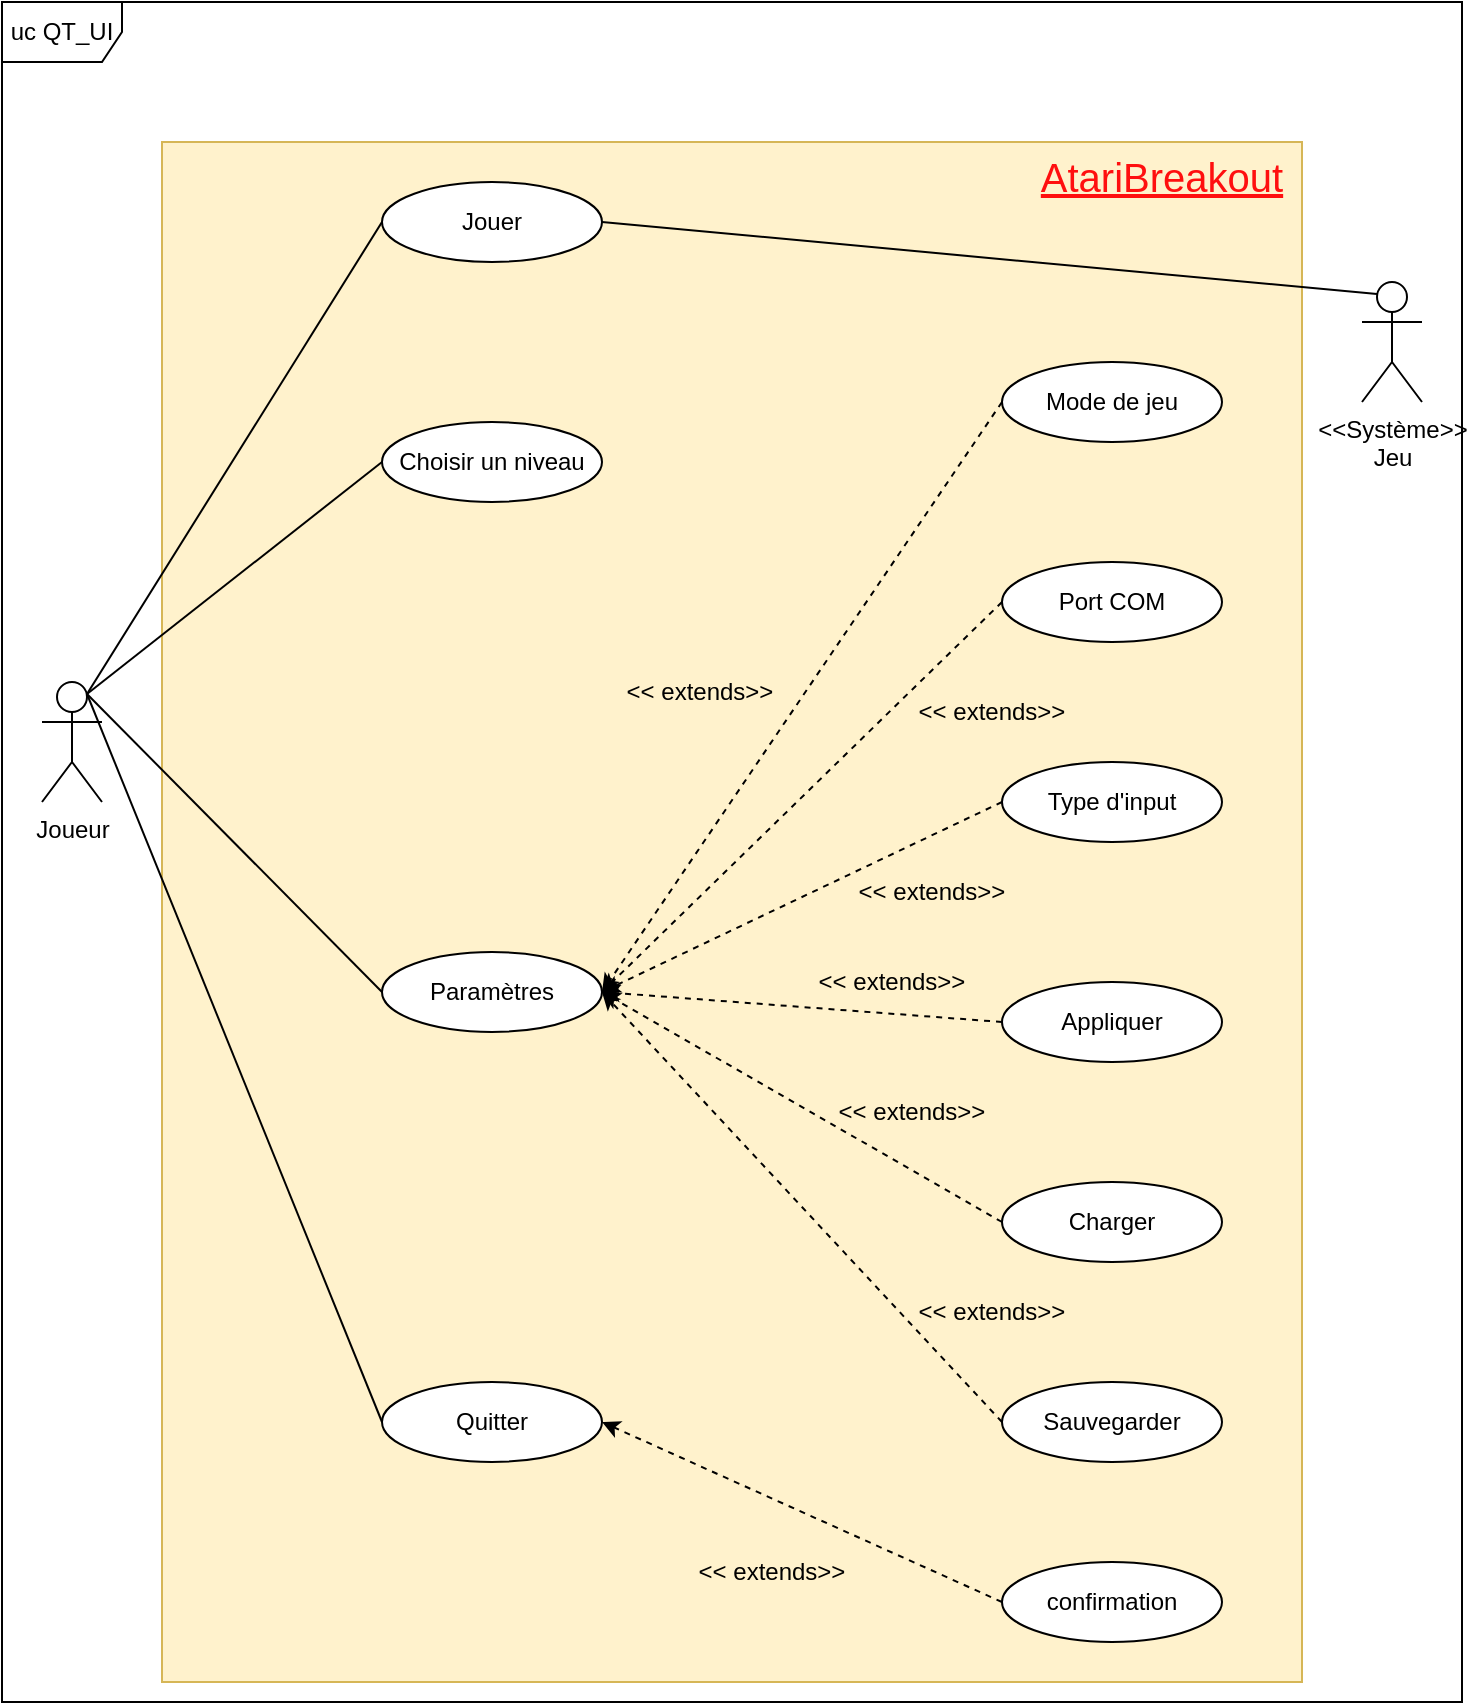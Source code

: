 <mxfile version="21.1.7" type="device">
  <diagram name="Page-1" id="2BtVdLwP-3EYQRmhVhvP">
    <mxGraphModel dx="1313" dy="726" grid="1" gridSize="10" guides="1" tooltips="1" connect="1" arrows="1" fold="1" page="1" pageScale="1" pageWidth="827" pageHeight="1169" math="0" shadow="0">
      <root>
        <mxCell id="0" />
        <mxCell id="1" parent="0" />
        <mxCell id="sBziASWLmKaQjnyZyo9N-38" value="" style="rounded=0;whiteSpace=wrap;html=1;fillColor=#fff2cc;strokeColor=#d6b656;align=right;" vertex="1" parent="1">
          <mxGeometry x="100" y="100" width="570" height="770" as="geometry" />
        </mxCell>
        <mxCell id="sBziASWLmKaQjnyZyo9N-1" value="Joueur" style="shape=umlActor;verticalLabelPosition=bottom;verticalAlign=top;html=1;outlineConnect=0;" vertex="1" parent="1">
          <mxGeometry x="40" y="370" width="30" height="60" as="geometry" />
        </mxCell>
        <mxCell id="sBziASWLmKaQjnyZyo9N-2" value="Jouer" style="ellipse;whiteSpace=wrap;html=1;" vertex="1" parent="1">
          <mxGeometry x="210" y="120" width="110" height="40" as="geometry" />
        </mxCell>
        <mxCell id="sBziASWLmKaQjnyZyo9N-3" value="Choisir un niveau" style="ellipse;whiteSpace=wrap;html=1;" vertex="1" parent="1">
          <mxGeometry x="210" y="240" width="110" height="40" as="geometry" />
        </mxCell>
        <mxCell id="sBziASWLmKaQjnyZyo9N-4" value="Paramètres" style="ellipse;whiteSpace=wrap;html=1;" vertex="1" parent="1">
          <mxGeometry x="210" y="505" width="110" height="40" as="geometry" />
        </mxCell>
        <mxCell id="sBziASWLmKaQjnyZyo9N-6" value="Quitter" style="ellipse;whiteSpace=wrap;html=1;" vertex="1" parent="1">
          <mxGeometry x="210" y="720" width="110" height="40" as="geometry" />
        </mxCell>
        <mxCell id="sBziASWLmKaQjnyZyo9N-7" value="confirmation" style="ellipse;whiteSpace=wrap;html=1;" vertex="1" parent="1">
          <mxGeometry x="520" y="810" width="110" height="40" as="geometry" />
        </mxCell>
        <mxCell id="sBziASWLmKaQjnyZyo9N-8" value="Mode de jeu" style="ellipse;whiteSpace=wrap;html=1;" vertex="1" parent="1">
          <mxGeometry x="520" y="210" width="110" height="40" as="geometry" />
        </mxCell>
        <mxCell id="sBziASWLmKaQjnyZyo9N-11" value="Port COM" style="ellipse;whiteSpace=wrap;html=1;" vertex="1" parent="1">
          <mxGeometry x="520" y="310" width="110" height="40" as="geometry" />
        </mxCell>
        <mxCell id="sBziASWLmKaQjnyZyo9N-12" value="Type d&#39;input" style="ellipse;whiteSpace=wrap;html=1;" vertex="1" parent="1">
          <mxGeometry x="520" y="410" width="110" height="40" as="geometry" />
        </mxCell>
        <mxCell id="sBziASWLmKaQjnyZyo9N-15" value="Charger" style="ellipse;whiteSpace=wrap;html=1;" vertex="1" parent="1">
          <mxGeometry x="520" y="620" width="110" height="40" as="geometry" />
        </mxCell>
        <mxCell id="sBziASWLmKaQjnyZyo9N-16" value="Appliquer" style="ellipse;whiteSpace=wrap;html=1;" vertex="1" parent="1">
          <mxGeometry x="520" y="520" width="110" height="40" as="geometry" />
        </mxCell>
        <mxCell id="sBziASWLmKaQjnyZyo9N-17" value="Sauvegarder" style="ellipse;whiteSpace=wrap;html=1;" vertex="1" parent="1">
          <mxGeometry x="520" y="720" width="110" height="40" as="geometry" />
        </mxCell>
        <mxCell id="sBziASWLmKaQjnyZyo9N-18" value="" style="endArrow=none;html=1;rounded=0;exitX=0.75;exitY=0.1;exitDx=0;exitDy=0;exitPerimeter=0;entryX=0;entryY=0.5;entryDx=0;entryDy=0;" edge="1" parent="1" source="sBziASWLmKaQjnyZyo9N-1" target="sBziASWLmKaQjnyZyo9N-2">
          <mxGeometry width="50" height="50" relative="1" as="geometry">
            <mxPoint x="110" y="220" as="sourcePoint" />
            <mxPoint x="160" y="170" as="targetPoint" />
          </mxGeometry>
        </mxCell>
        <mxCell id="sBziASWLmKaQjnyZyo9N-19" value="" style="endArrow=none;html=1;rounded=0;exitX=0.75;exitY=0.1;exitDx=0;exitDy=0;exitPerimeter=0;entryX=0;entryY=0.5;entryDx=0;entryDy=0;" edge="1" parent="1" source="sBziASWLmKaQjnyZyo9N-1" target="sBziASWLmKaQjnyZyo9N-3">
          <mxGeometry width="50" height="50" relative="1" as="geometry">
            <mxPoint x="93" y="246" as="sourcePoint" />
            <mxPoint x="220" y="150" as="targetPoint" />
          </mxGeometry>
        </mxCell>
        <mxCell id="sBziASWLmKaQjnyZyo9N-20" value="" style="endArrow=none;html=1;rounded=0;exitX=0.75;exitY=0.1;exitDx=0;exitDy=0;exitPerimeter=0;entryX=0;entryY=0.5;entryDx=0;entryDy=0;" edge="1" parent="1" source="sBziASWLmKaQjnyZyo9N-1" target="sBziASWLmKaQjnyZyo9N-4">
          <mxGeometry width="50" height="50" relative="1" as="geometry">
            <mxPoint x="93" y="246" as="sourcePoint" />
            <mxPoint x="220" y="270" as="targetPoint" />
          </mxGeometry>
        </mxCell>
        <mxCell id="sBziASWLmKaQjnyZyo9N-21" value="" style="endArrow=none;html=1;rounded=0;exitX=0.75;exitY=0.1;exitDx=0;exitDy=0;exitPerimeter=0;entryX=0;entryY=0.5;entryDx=0;entryDy=0;" edge="1" parent="1" source="sBziASWLmKaQjnyZyo9N-1" target="sBziASWLmKaQjnyZyo9N-6">
          <mxGeometry width="50" height="50" relative="1" as="geometry">
            <mxPoint x="93" y="246" as="sourcePoint" />
            <mxPoint x="220" y="535" as="targetPoint" />
          </mxGeometry>
        </mxCell>
        <mxCell id="sBziASWLmKaQjnyZyo9N-39" value="&lt;font size=&quot;1&quot; color=&quot;#ff0f0f&quot; style=&quot;&quot;&gt;&lt;u style=&quot;font-size: 20px;&quot;&gt;AtariBreakout&lt;/u&gt;&lt;/font&gt;" style="text;html=1;strokeColor=none;fillColor=none;align=center;verticalAlign=middle;whiteSpace=wrap;rounded=0;" vertex="1" parent="1">
          <mxGeometry x="530" y="100" width="140" height="34" as="geometry" />
        </mxCell>
        <mxCell id="sBziASWLmKaQjnyZyo9N-40" value="uc QT_UI" style="shape=umlFrame;whiteSpace=wrap;html=1;pointerEvents=0;" vertex="1" parent="1">
          <mxGeometry x="20" y="30" width="730" height="850" as="geometry" />
        </mxCell>
        <mxCell id="sBziASWLmKaQjnyZyo9N-41" value="&amp;lt;&amp;lt;Système&amp;gt;&amp;gt;&lt;br&gt;Jeu" style="shape=umlActor;verticalLabelPosition=bottom;verticalAlign=top;html=1;" vertex="1" parent="1">
          <mxGeometry x="700" y="170" width="30" height="60" as="geometry" />
        </mxCell>
        <mxCell id="sBziASWLmKaQjnyZyo9N-44" value="" style="endArrow=none;html=1;rounded=0;exitX=1;exitY=0.5;exitDx=0;exitDy=0;entryX=0.25;entryY=0.1;entryDx=0;entryDy=0;entryPerimeter=0;" edge="1" parent="1" source="sBziASWLmKaQjnyZyo9N-2" target="sBziASWLmKaQjnyZyo9N-41">
          <mxGeometry width="50" height="50" relative="1" as="geometry">
            <mxPoint x="390" y="190" as="sourcePoint" />
            <mxPoint x="770" y="170" as="targetPoint" />
          </mxGeometry>
        </mxCell>
        <mxCell id="sBziASWLmKaQjnyZyo9N-46" value="" style="html=1;labelBackgroundColor=#ffffff;startArrow=none;startFill=0;startSize=6;endArrow=classic;endFill=1;endSize=6;jettySize=auto;orthogonalLoop=1;strokeWidth=1;dashed=1;fontSize=14;rounded=0;entryX=1;entryY=0.5;entryDx=0;entryDy=0;exitX=0;exitY=0.5;exitDx=0;exitDy=0;" edge="1" parent="1" source="sBziASWLmKaQjnyZyo9N-8" target="sBziASWLmKaQjnyZyo9N-4">
          <mxGeometry width="60" height="60" relative="1" as="geometry">
            <mxPoint x="280" y="430" as="sourcePoint" />
            <mxPoint x="340" y="370" as="targetPoint" />
          </mxGeometry>
        </mxCell>
        <mxCell id="sBziASWLmKaQjnyZyo9N-47" value="&amp;lt;&amp;lt; extends&amp;gt;&amp;gt;" style="text;html=1;strokeColor=none;fillColor=none;align=center;verticalAlign=middle;whiteSpace=wrap;rounded=0;" vertex="1" parent="1">
          <mxGeometry x="324" y="360" width="90" height="30" as="geometry" />
        </mxCell>
        <mxCell id="sBziASWLmKaQjnyZyo9N-48" value="" style="html=1;labelBackgroundColor=#ffffff;startArrow=none;startFill=0;startSize=6;endArrow=classic;endFill=1;endSize=6;jettySize=auto;orthogonalLoop=1;strokeWidth=1;dashed=1;fontSize=14;rounded=0;entryX=1;entryY=0.5;entryDx=0;entryDy=0;exitX=0;exitY=0.5;exitDx=0;exitDy=0;" edge="1" parent="1" source="sBziASWLmKaQjnyZyo9N-11" target="sBziASWLmKaQjnyZyo9N-4">
          <mxGeometry width="60" height="60" relative="1" as="geometry">
            <mxPoint x="410" y="330" as="sourcePoint" />
            <mxPoint x="330" y="535" as="targetPoint" />
          </mxGeometry>
        </mxCell>
        <mxCell id="sBziASWLmKaQjnyZyo9N-49" value="" style="html=1;labelBackgroundColor=#ffffff;startArrow=none;startFill=0;startSize=6;endArrow=classic;endFill=1;endSize=6;jettySize=auto;orthogonalLoop=1;strokeWidth=1;dashed=1;fontSize=14;rounded=0;entryX=1;entryY=0.5;entryDx=0;entryDy=0;exitX=0;exitY=0.5;exitDx=0;exitDy=0;" edge="1" parent="1" source="sBziASWLmKaQjnyZyo9N-12" target="sBziASWLmKaQjnyZyo9N-4">
          <mxGeometry width="60" height="60" relative="1" as="geometry">
            <mxPoint x="410" y="410" as="sourcePoint" />
            <mxPoint x="330" y="535" as="targetPoint" />
          </mxGeometry>
        </mxCell>
        <mxCell id="sBziASWLmKaQjnyZyo9N-50" value="" style="html=1;labelBackgroundColor=#ffffff;startArrow=none;startFill=0;startSize=6;endArrow=classic;endFill=1;endSize=6;jettySize=auto;orthogonalLoop=1;strokeWidth=1;dashed=1;fontSize=14;rounded=0;entryX=1;entryY=0.5;entryDx=0;entryDy=0;exitX=0;exitY=0.5;exitDx=0;exitDy=0;" edge="1" parent="1" source="sBziASWLmKaQjnyZyo9N-16" target="sBziASWLmKaQjnyZyo9N-4">
          <mxGeometry width="60" height="60" relative="1" as="geometry">
            <mxPoint x="410" y="490" as="sourcePoint" />
            <mxPoint x="330" y="535" as="targetPoint" />
          </mxGeometry>
        </mxCell>
        <mxCell id="sBziASWLmKaQjnyZyo9N-51" value="" style="html=1;labelBackgroundColor=#ffffff;startArrow=none;startFill=0;startSize=6;endArrow=classic;endFill=1;endSize=6;jettySize=auto;orthogonalLoop=1;strokeWidth=1;dashed=1;fontSize=14;rounded=0;entryX=1;entryY=0.5;entryDx=0;entryDy=0;exitX=0;exitY=0.5;exitDx=0;exitDy=0;" edge="1" parent="1" source="sBziASWLmKaQjnyZyo9N-15" target="sBziASWLmKaQjnyZyo9N-4">
          <mxGeometry width="60" height="60" relative="1" as="geometry">
            <mxPoint x="410" y="575" as="sourcePoint" />
            <mxPoint x="330" y="535" as="targetPoint" />
          </mxGeometry>
        </mxCell>
        <mxCell id="sBziASWLmKaQjnyZyo9N-52" value="" style="html=1;labelBackgroundColor=#ffffff;startArrow=none;startFill=0;startSize=6;endArrow=classic;endFill=1;endSize=6;jettySize=auto;orthogonalLoop=1;strokeWidth=1;dashed=1;fontSize=14;rounded=0;entryX=1;entryY=0.5;entryDx=0;entryDy=0;exitX=0;exitY=0.5;exitDx=0;exitDy=0;" edge="1" parent="1" source="sBziASWLmKaQjnyZyo9N-17" target="sBziASWLmKaQjnyZyo9N-4">
          <mxGeometry width="60" height="60" relative="1" as="geometry">
            <mxPoint x="410" y="640" as="sourcePoint" />
            <mxPoint x="330" y="535" as="targetPoint" />
          </mxGeometry>
        </mxCell>
        <mxCell id="sBziASWLmKaQjnyZyo9N-53" value="" style="html=1;labelBackgroundColor=#ffffff;startArrow=none;startFill=0;startSize=6;endArrow=classic;endFill=1;endSize=6;jettySize=auto;orthogonalLoop=1;strokeWidth=1;dashed=1;fontSize=14;rounded=0;entryX=1;entryY=0.5;entryDx=0;entryDy=0;exitX=0;exitY=0.5;exitDx=0;exitDy=0;" edge="1" parent="1" source="sBziASWLmKaQjnyZyo9N-7" target="sBziASWLmKaQjnyZyo9N-6">
          <mxGeometry width="60" height="60" relative="1" as="geometry">
            <mxPoint x="410" y="700" as="sourcePoint" />
            <mxPoint x="330" y="535" as="targetPoint" />
          </mxGeometry>
        </mxCell>
        <mxCell id="sBziASWLmKaQjnyZyo9N-55" value="&amp;lt;&amp;lt; extends&amp;gt;&amp;gt;" style="text;html=1;strokeColor=none;fillColor=none;align=center;verticalAlign=middle;whiteSpace=wrap;rounded=0;" vertex="1" parent="1">
          <mxGeometry x="470" y="370" width="90" height="30" as="geometry" />
        </mxCell>
        <mxCell id="sBziASWLmKaQjnyZyo9N-56" value="&amp;lt;&amp;lt; extends&amp;gt;&amp;gt;" style="text;html=1;strokeColor=none;fillColor=none;align=center;verticalAlign=middle;whiteSpace=wrap;rounded=0;" vertex="1" parent="1">
          <mxGeometry x="440" y="460" width="90" height="30" as="geometry" />
        </mxCell>
        <mxCell id="sBziASWLmKaQjnyZyo9N-57" value="&amp;lt;&amp;lt; extends&amp;gt;&amp;gt;" style="text;html=1;strokeColor=none;fillColor=none;align=center;verticalAlign=middle;whiteSpace=wrap;rounded=0;" vertex="1" parent="1">
          <mxGeometry x="420" y="505" width="90" height="30" as="geometry" />
        </mxCell>
        <mxCell id="sBziASWLmKaQjnyZyo9N-58" value="&amp;lt;&amp;lt; extends&amp;gt;&amp;gt;" style="text;html=1;strokeColor=none;fillColor=none;align=center;verticalAlign=middle;whiteSpace=wrap;rounded=0;" vertex="1" parent="1">
          <mxGeometry x="430" y="570" width="90" height="30" as="geometry" />
        </mxCell>
        <mxCell id="sBziASWLmKaQjnyZyo9N-59" value="&amp;lt;&amp;lt; extends&amp;gt;&amp;gt;" style="text;html=1;strokeColor=none;fillColor=none;align=center;verticalAlign=middle;whiteSpace=wrap;rounded=0;" vertex="1" parent="1">
          <mxGeometry x="470" y="670" width="90" height="30" as="geometry" />
        </mxCell>
        <mxCell id="sBziASWLmKaQjnyZyo9N-60" value="&amp;lt;&amp;lt; extends&amp;gt;&amp;gt;" style="text;html=1;strokeColor=none;fillColor=none;align=center;verticalAlign=middle;whiteSpace=wrap;rounded=0;" vertex="1" parent="1">
          <mxGeometry x="360" y="800" width="90" height="30" as="geometry" />
        </mxCell>
      </root>
    </mxGraphModel>
  </diagram>
</mxfile>
